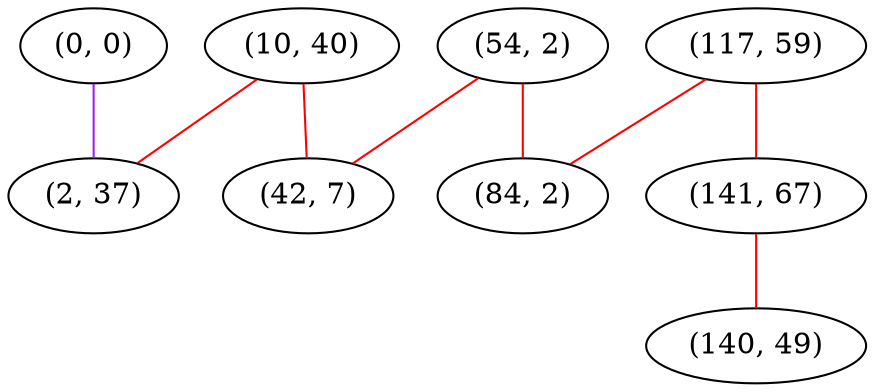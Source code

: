 graph "" {
"(10, 40)";
"(54, 2)";
"(117, 59)";
"(42, 7)";
"(84, 2)";
"(141, 67)";
"(0, 0)";
"(140, 49)";
"(2, 37)";
"(10, 40)" -- "(42, 7)"  [color=red, key=0, weight=1];
"(10, 40)" -- "(2, 37)"  [color=red, key=0, weight=1];
"(54, 2)" -- "(42, 7)"  [color=red, key=0, weight=1];
"(54, 2)" -- "(84, 2)"  [color=red, key=0, weight=1];
"(117, 59)" -- "(84, 2)"  [color=red, key=0, weight=1];
"(117, 59)" -- "(141, 67)"  [color=red, key=0, weight=1];
"(141, 67)" -- "(140, 49)"  [color=red, key=0, weight=1];
"(0, 0)" -- "(2, 37)"  [color=purple, key=0, weight=4];
}

